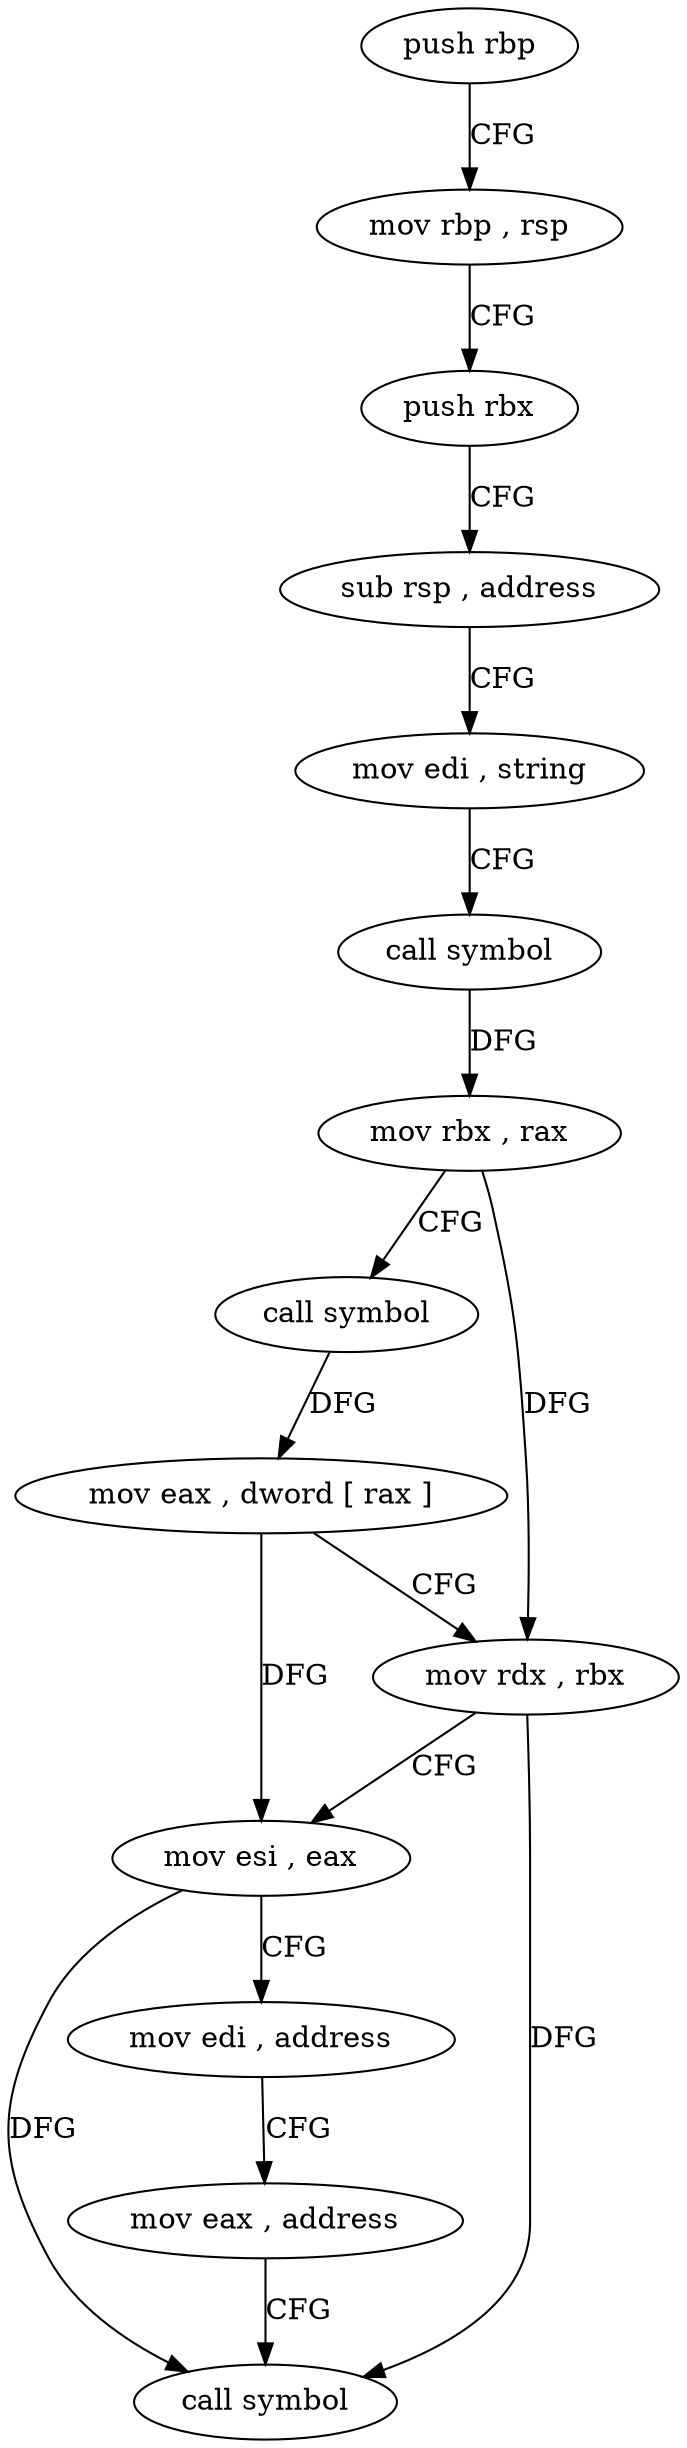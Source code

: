 digraph "func" {
"4200548" [label = "push rbp" ]
"4200549" [label = "mov rbp , rsp" ]
"4200552" [label = "push rbx" ]
"4200553" [label = "sub rsp , address" ]
"4200557" [label = "mov edi , string" ]
"4200562" [label = "call symbol" ]
"4200567" [label = "mov rbx , rax" ]
"4200570" [label = "call symbol" ]
"4200575" [label = "mov eax , dword [ rax ]" ]
"4200577" [label = "mov rdx , rbx" ]
"4200580" [label = "mov esi , eax" ]
"4200582" [label = "mov edi , address" ]
"4200587" [label = "mov eax , address" ]
"4200592" [label = "call symbol" ]
"4200548" -> "4200549" [ label = "CFG" ]
"4200549" -> "4200552" [ label = "CFG" ]
"4200552" -> "4200553" [ label = "CFG" ]
"4200553" -> "4200557" [ label = "CFG" ]
"4200557" -> "4200562" [ label = "CFG" ]
"4200562" -> "4200567" [ label = "DFG" ]
"4200567" -> "4200570" [ label = "CFG" ]
"4200567" -> "4200577" [ label = "DFG" ]
"4200570" -> "4200575" [ label = "DFG" ]
"4200575" -> "4200577" [ label = "CFG" ]
"4200575" -> "4200580" [ label = "DFG" ]
"4200577" -> "4200580" [ label = "CFG" ]
"4200577" -> "4200592" [ label = "DFG" ]
"4200580" -> "4200582" [ label = "CFG" ]
"4200580" -> "4200592" [ label = "DFG" ]
"4200582" -> "4200587" [ label = "CFG" ]
"4200587" -> "4200592" [ label = "CFG" ]
}
